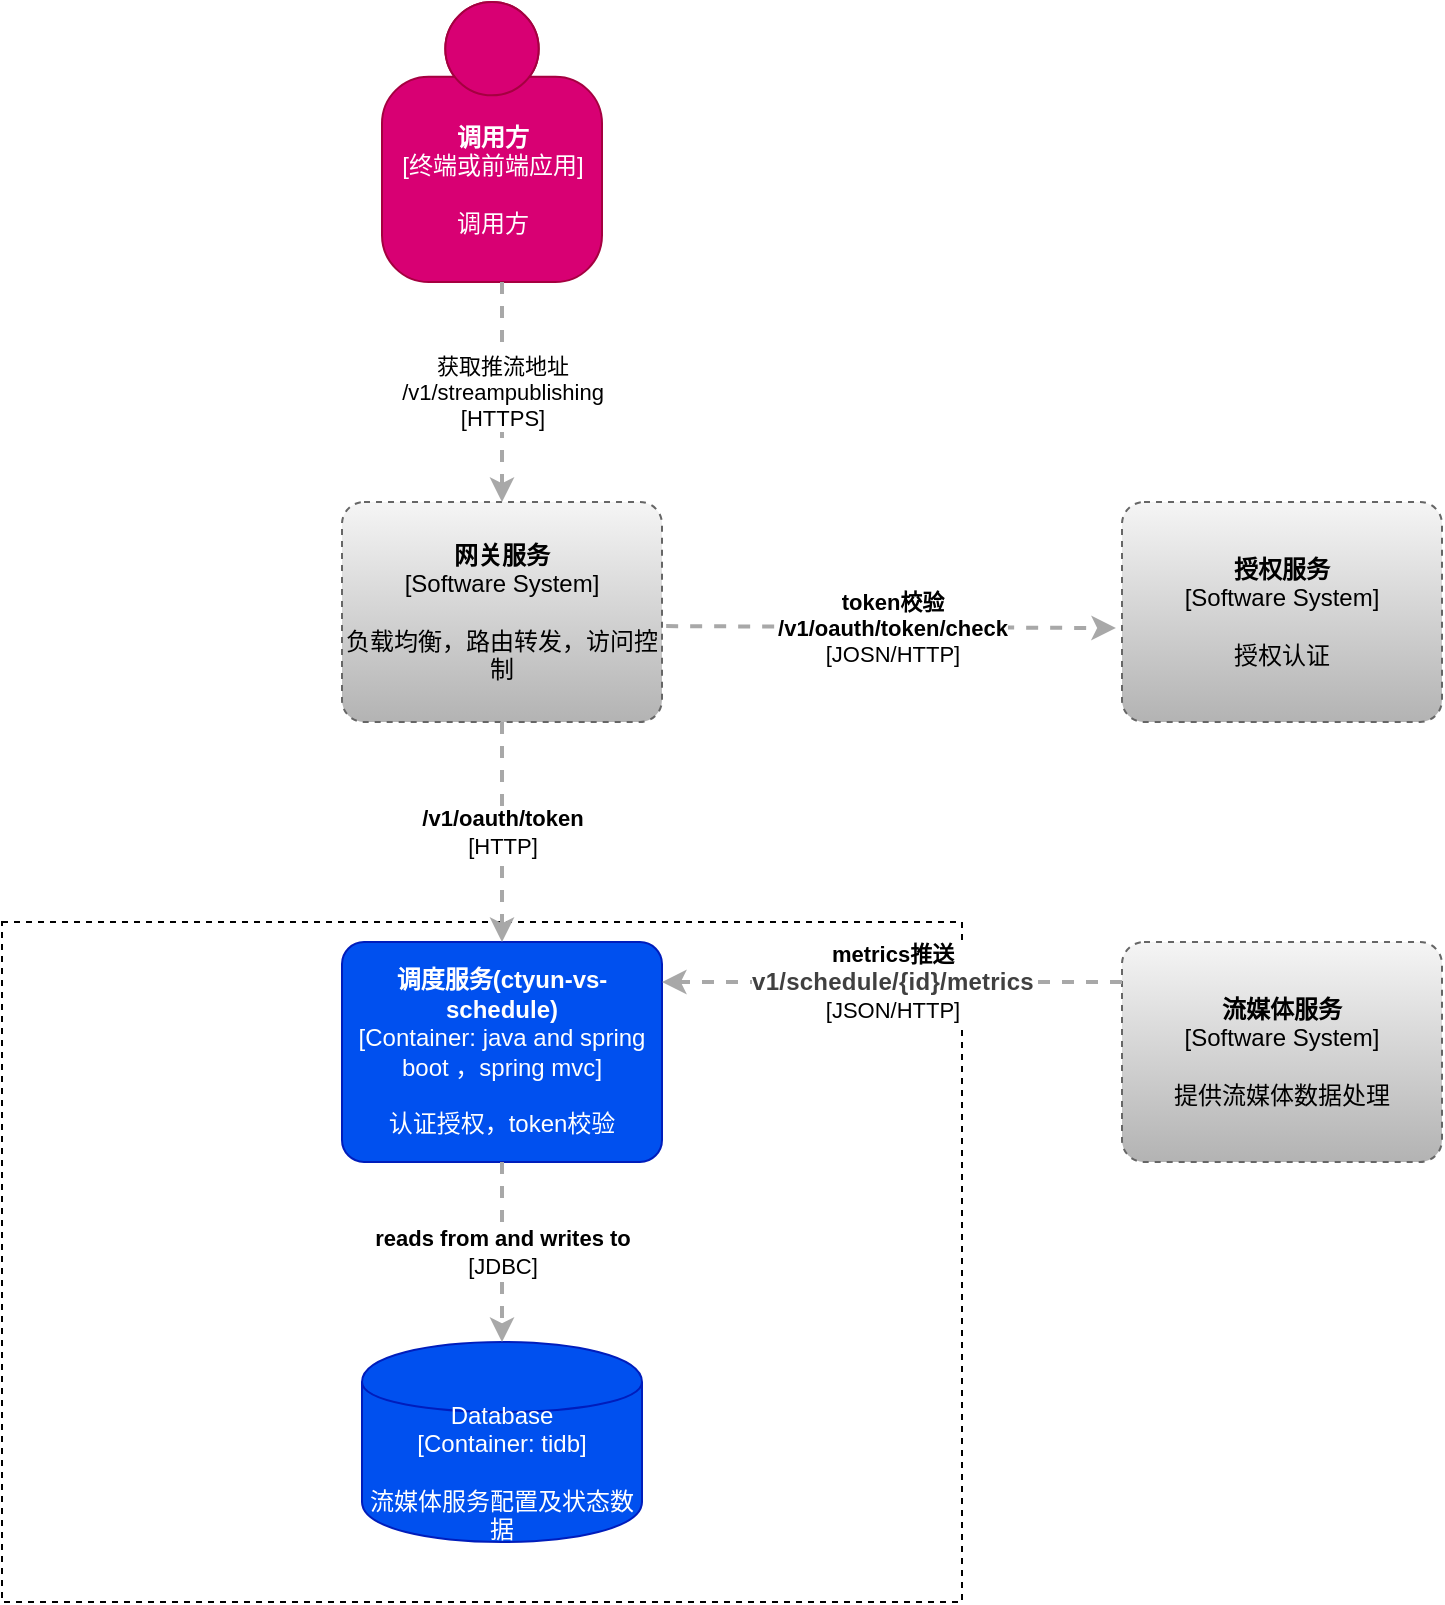 <mxfile version="12.8.5" type="github">
  <diagram id="YbJOm5tBQaA_1KeSzeNw" name="第 1 页">
    <mxGraphModel dx="868" dy="1619" grid="1" gridSize="10" guides="1" tooltips="1" connect="1" arrows="1" fold="1" page="1" pageScale="1" pageWidth="827" pageHeight="1169" math="0" shadow="0">
      <root>
        <mxCell id="0" />
        <mxCell id="1" parent="0" />
        <mxCell id="GyoArOFM3hI2Chsj1lRG-1" value="&lt;div&gt;&lt;br&gt;&lt;/div&gt;&lt;div style=&quot;text-align: justify&quot;&gt;&lt;/div&gt;" style="rounded=0;whiteSpace=wrap;html=1;strokeWidth=1;dashed=1;align=left;" vertex="1" parent="1">
          <mxGeometry x="100" y="130" width="480" height="340" as="geometry" />
        </mxCell>
        <mxCell id="GyoArOFM3hI2Chsj1lRG-2" value="&lt;span&gt;Database&lt;/span&gt;&lt;div&gt;[Container: tidb]&lt;/div&gt;&lt;br&gt;&lt;div&gt;流媒体服务配置及状态数据&lt;/div&gt;" style="shape=cylinder;whiteSpace=wrap;html=1;boundedLbl=1;rounded=0;labelBackgroundColor=none;fillColor=#0050ef;fontSize=12;fontColor=#ffffff;align=center;strokeColor=#001DBC;points=[[0.5,0,0],[1,0.25,0],[1,0.5,0],[1,0.75,0],[0.5,1,0],[0,0.75,0],[0,0.5,0],[0,0.25,0]];" vertex="1" parent="1">
          <mxGeometry x="280" y="340" width="140" height="100" as="geometry" />
        </mxCell>
        <mxCell id="GyoArOFM3hI2Chsj1lRG-3" value="&lt;b&gt;调度服务(ctyun-vs-schedule)&lt;/b&gt;&lt;br&gt;&lt;div&gt;[Container:&amp;nbsp;&lt;span&gt;java and spring boot ，spring mvc&lt;/span&gt;&lt;span&gt;]&lt;/span&gt;&lt;/div&gt;&lt;br&gt;&lt;div&gt;认证授权，token校验&lt;/div&gt;" style="rounded=1;whiteSpace=wrap;html=1;labelBackgroundColor=none;fillColor=#0050ef;align=center;arcSize=10;strokeColor=#001DBC;points=[[0.25,0,0],[0.5,0,0],[0.75,0,0],[1,0.25,0],[1,0.5,0],[1,0.75,0],[0.75,1,0],[0.5,1,0],[0.25,1,0],[0,0.75,0],[0,0.5,0],[0,0.25,0]];fontColor=#ffffff;" vertex="1" parent="1">
          <mxGeometry x="270" y="140" width="160" height="110.0" as="geometry" />
        </mxCell>
        <mxCell id="GyoArOFM3hI2Chsj1lRG-4" value="&lt;b&gt;调用方&lt;/b&gt;&lt;br&gt;&lt;div&gt;[终端或前端应用]&lt;/div&gt;&lt;br&gt;&lt;div&gt;调用方&lt;/div&gt;" style="html=1;dashed=0;whitespace=wrap;fillColor=#d80073;strokeColor=#A50040;shape=mxgraph.c4.person;align=center;points=[[0.5,0,0],[1,0.5,0],[1,0.75,0],[0.75,1,0],[0.5,1,0],[0.25,1,0],[0,0.75,0],[0,0.5,0]];fontColor=#ffffff;" vertex="1" parent="1">
          <mxGeometry x="290" y="-330" width="110.0" height="140" as="geometry" />
        </mxCell>
        <mxCell id="GyoArOFM3hI2Chsj1lRG-6" value="&lt;div style=&quot;text-align: left&quot;&gt;&lt;div style=&quot;text-align: center&quot;&gt;&lt;b&gt;reads from and writes to&lt;/b&gt;&lt;/div&gt;&lt;div style=&quot;text-align: center&quot;&gt;[JDBC]&lt;/div&gt;&lt;/div&gt;" style="edgeStyle=none;rounded=0;html=1;jettySize=auto;orthogonalLoop=1;strokeColor=#A8A8A8;strokeWidth=2;fontColor=#000000;jumpStyle=none;dashed=1;entryX=0.5;entryY=0;entryDx=0;entryDy=0;entryPerimeter=0;exitX=0.5;exitY=1;exitDx=0;exitDy=0;exitPerimeter=0;" edge="1" parent="1" source="GyoArOFM3hI2Chsj1lRG-3" target="GyoArOFM3hI2Chsj1lRG-2">
          <mxGeometry width="200" relative="1" as="geometry">
            <mxPoint x="380" y="290" as="sourcePoint" />
            <mxPoint x="580" y="290" as="targetPoint" />
          </mxGeometry>
        </mxCell>
        <mxCell id="GyoArOFM3hI2Chsj1lRG-8" value="&lt;b&gt;流媒体服务&lt;/b&gt;&lt;br&gt;&lt;div&gt;[Software System]&lt;/div&gt;&lt;br&gt;&lt;div&gt;提供流媒体数据处理&lt;/div&gt;" style="rounded=1;whiteSpace=wrap;html=1;labelBackgroundColor=none;fillColor=#f5f5f5;align=center;arcSize=10;strokeColor=#666666;points=[[0.25,0,0],[0.5,0,0],[0.75,0,0],[1,0.25,0],[1,0.5,0],[1,0.75,0],[0.75,1,0],[0.5,1,0],[0.25,1,0],[0,0.75,0],[0,0.5,0],[0,0.25,0]];dashed=1;gradientColor=#b3b3b3;" vertex="1" parent="1">
          <mxGeometry x="660" y="140" width="160" height="110.0" as="geometry" />
        </mxCell>
        <mxCell id="GyoArOFM3hI2Chsj1lRG-9" value="&lt;div style=&quot;text-align: left&quot;&gt;&lt;div style=&quot;text-align: center&quot;&gt;&lt;b&gt;metrics推送&lt;/b&gt;&lt;/div&gt;&lt;div style=&quot;text-align: center&quot;&gt;&lt;span style=&quot;text-align: left ; letter-spacing: 0.12px&quot;&gt;&lt;font color=&quot;#404040&quot; style=&quot;font-size: 12px&quot;&gt;&lt;b&gt;v1/schedule/{id}/metrics&lt;/b&gt;&lt;/font&gt;&lt;/span&gt;&lt;/div&gt;&lt;div style=&quot;text-align: center&quot;&gt;[JSON/HTTP]&lt;br&gt;&lt;/div&gt;&lt;/div&gt;" style="edgeStyle=none;rounded=0;html=1;jettySize=auto;orthogonalLoop=1;strokeColor=#A8A8A8;strokeWidth=2;fontColor=#000000;jumpStyle=none;dashed=1;exitX=0;exitY=0.5;exitDx=0;exitDy=0;exitPerimeter=0;entryX=1;entryY=0.5;entryDx=0;entryDy=0;entryPerimeter=0;" edge="1" parent="1">
          <mxGeometry width="200" relative="1" as="geometry">
            <mxPoint x="660" y="160" as="sourcePoint" />
            <mxPoint x="430" y="160" as="targetPoint" />
          </mxGeometry>
        </mxCell>
        <mxCell id="GyoArOFM3hI2Chsj1lRG-10" value="&lt;b&gt;网关服务&lt;/b&gt;&lt;br&gt;&lt;div&gt;[Software System]&lt;/div&gt;&lt;br&gt;&lt;div&gt;负载均衡，路由转发，访问控制&lt;/div&gt;" style="rounded=1;whiteSpace=wrap;html=1;labelBackgroundColor=none;fillColor=#f5f5f5;align=center;arcSize=10;strokeColor=#666666;points=[[0.25,0,0],[0.5,0,0],[0.75,0,0],[1,0.25,0],[1,0.5,0],[1,0.75,0],[0.75,1,0],[0.5,1,0],[0.25,1,0],[0,0.75,0],[0,0.5,0],[0,0.25,0]];dashed=1;gradientColor=#b3b3b3;" vertex="1" parent="1">
          <mxGeometry x="270" y="-80" width="160" height="110.0" as="geometry" />
        </mxCell>
        <mxCell id="GyoArOFM3hI2Chsj1lRG-11" value="&lt;div style=&quot;text-align: left&quot;&gt;&lt;div style=&quot;text-align: center&quot;&gt;&lt;div&gt;获取推流地址&lt;/div&gt;&lt;div&gt;/v1/streampublishing&lt;/div&gt;&lt;/div&gt;&lt;div style=&quot;text-align: center&quot;&gt;[HTTPS]&lt;/div&gt;&lt;/div&gt;" style="edgeStyle=none;rounded=0;html=1;entryX=0.5;entryY=0;jettySize=auto;orthogonalLoop=1;strokeColor=#A8A8A8;strokeWidth=2;fontColor=#000000;jumpStyle=none;dashed=1;entryDx=0;entryDy=0;entryPerimeter=0;" edge="1" parent="1" target="GyoArOFM3hI2Chsj1lRG-10">
          <mxGeometry width="200" relative="1" as="geometry">
            <mxPoint x="350" y="-190" as="sourcePoint" />
            <mxPoint x="550" y="-190" as="targetPoint" />
          </mxGeometry>
        </mxCell>
        <mxCell id="GyoArOFM3hI2Chsj1lRG-12" value="&lt;div style=&quot;text-align: left&quot;&gt;&lt;div style=&quot;text-align: center&quot;&gt;&lt;b&gt;/v1/oauth/token&lt;/b&gt;&lt;br&gt;&lt;/div&gt;&lt;div style=&quot;text-align: center&quot;&gt;[HTTP]&lt;/div&gt;&lt;/div&gt;" style="edgeStyle=none;rounded=0;html=1;jettySize=auto;orthogonalLoop=1;strokeColor=#A8A8A8;strokeWidth=2;fontColor=#000000;jumpStyle=none;dashed=1;exitX=0.5;exitY=1;exitDx=0;exitDy=0;exitPerimeter=0;" edge="1" parent="1" source="GyoArOFM3hI2Chsj1lRG-10" target="GyoArOFM3hI2Chsj1lRG-3">
          <mxGeometry width="200" relative="1" as="geometry">
            <mxPoint x="350" y="80" as="sourcePoint" />
            <mxPoint x="550" y="80" as="targetPoint" />
          </mxGeometry>
        </mxCell>
        <mxCell id="GyoArOFM3hI2Chsj1lRG-13" value="&lt;b&gt;授权服务&lt;/b&gt;&lt;br&gt;&lt;div&gt;[Software System]&lt;/div&gt;&lt;br&gt;&lt;div&gt;授权认证&lt;/div&gt;" style="rounded=1;whiteSpace=wrap;html=1;labelBackgroundColor=none;fillColor=#f5f5f5;align=center;arcSize=10;strokeColor=#666666;points=[[0.25,0,0],[0.5,0,0],[0.75,0,0],[1,0.25,0],[1,0.5,0],[1,0.75,0],[0.75,1,0],[0.5,1,0],[0.25,1,0],[0,0.75,0],[0,0.5,0],[0,0.25,0]];dashed=1;gradientColor=#b3b3b3;" vertex="1" parent="1">
          <mxGeometry x="660" y="-80" width="160" height="110.0" as="geometry" />
        </mxCell>
        <mxCell id="GyoArOFM3hI2Chsj1lRG-14" value="&lt;div style=&quot;text-align: left&quot;&gt;&lt;div style=&quot;text-align: center&quot;&gt;&lt;span style=&quot;text-align: left ; font-size: 11px&quot;&gt;&lt;b&gt;token校验&lt;/b&gt;&lt;/span&gt;&lt;/div&gt;&lt;div style=&quot;text-align: center&quot;&gt;&lt;span style=&quot;font-size: 11px&quot;&gt;&lt;b&gt;/v1/oauth/token/check&lt;/b&gt;&lt;/span&gt;&lt;br&gt;&lt;/div&gt;&lt;div style=&quot;text-align: center&quot;&gt;[JOSN/HTTP]&lt;/div&gt;&lt;/div&gt;" style="edgeStyle=none;rounded=0;html=1;entryX=-0.019;entryY=0.573;jettySize=auto;orthogonalLoop=1;strokeColor=#A8A8A8;strokeWidth=2;fontColor=#000000;jumpStyle=none;dashed=1;exitX=1.013;exitY=0.564;exitDx=0;exitDy=0;exitPerimeter=0;entryDx=0;entryDy=0;entryPerimeter=0;" edge="1" parent="1" source="GyoArOFM3hI2Chsj1lRG-10" target="GyoArOFM3hI2Chsj1lRG-13">
          <mxGeometry width="200" relative="1" as="geometry">
            <mxPoint x="480" y="-30" as="sourcePoint" />
            <mxPoint x="630" y="-20" as="targetPoint" />
          </mxGeometry>
        </mxCell>
      </root>
    </mxGraphModel>
  </diagram>
</mxfile>
